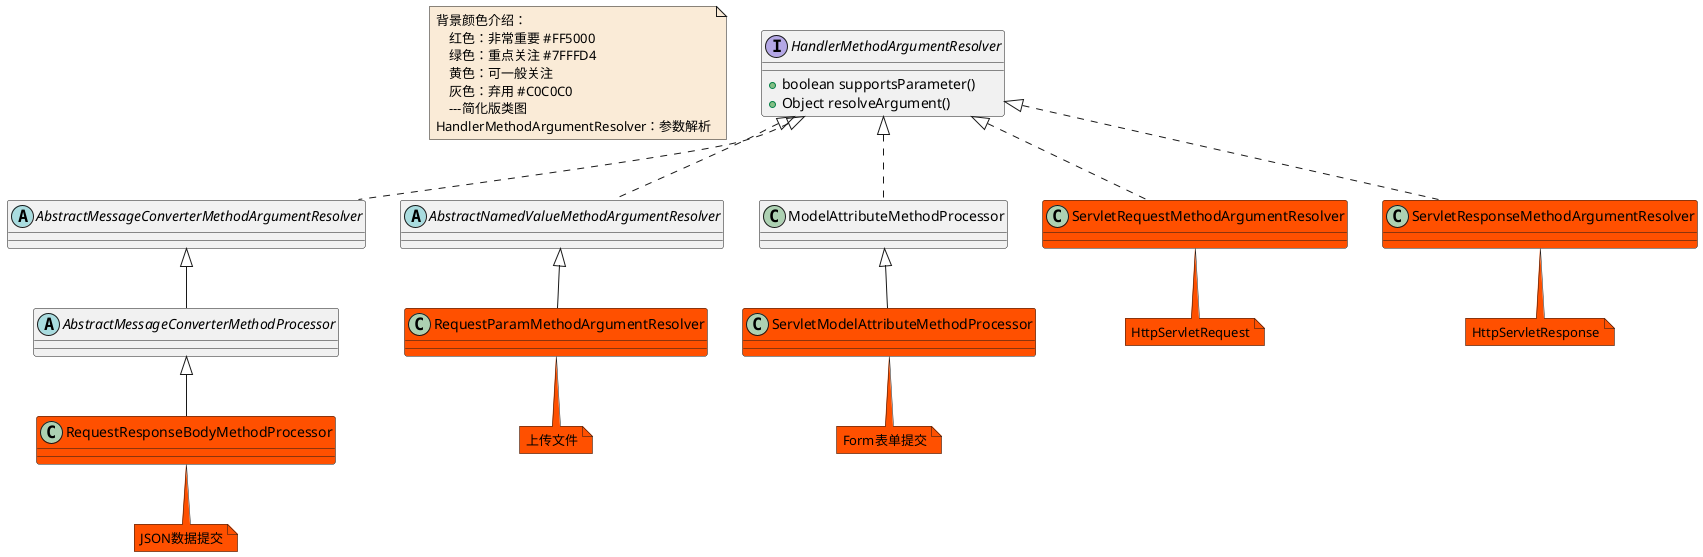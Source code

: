 @startuml

note  as N1 #FAEBD7
    背景颜色介绍：
        红色：非常重要 #FF5000
        绿色：重点关注 #7FFFD4
        黄色：可一般关注
        灰色：弃用 #C0C0C0
        ---简化版类图
    HandlerMethodArgumentResolver：参数解析
end note

interface HandlerMethodArgumentResolver
HandlerMethodArgumentResolver : +boolean supportsParameter()
HandlerMethodArgumentResolver : +Object resolveArgument()
abstract class AbstractMessageConverterMethodArgumentResolver
abstract class AbstractMessageConverterMethodProcessor
abstract class AbstractNamedValueMethodArgumentResolver
class ModelAttributeMethodProcessor
class RequestParamMethodArgumentResolver #FF5000
note bottom #FF5000: 上传文件
class RequestResponseBodyMethodProcessor #FF5000
note bottom #FF5000: JSON数据提交
class ServletModelAttributeMethodProcessor #FF5000
note bottom #FF5000: Form表单提交
class ServletRequestMethodArgumentResolver #FF5000
note bottom #FF5000: HttpServletRequest
class ServletResponseMethodArgumentResolver #FF5000
note bottom #FF5000: HttpServletResponse



AbstractMessageConverterMethodArgumentResolver <|-- AbstractMessageConverterMethodProcessor

AbstractMessageConverterMethodProcessor <|-- RequestResponseBodyMethodProcessor

AbstractNamedValueMethodArgumentResolver <|-- RequestParamMethodArgumentResolver

HandlerMethodArgumentResolver <|.. AbstractMessageConverterMethodArgumentResolver
HandlerMethodArgumentResolver <|.. AbstractNamedValueMethodArgumentResolver
HandlerMethodArgumentResolver <|.. ModelAttributeMethodProcessor
HandlerMethodArgumentResolver <|.. ServletRequestMethodArgumentResolver
HandlerMethodArgumentResolver <|.. ServletResponseMethodArgumentResolver


ModelAttributeMethodProcessor <|-- ServletModelAttributeMethodProcessor

@enduml